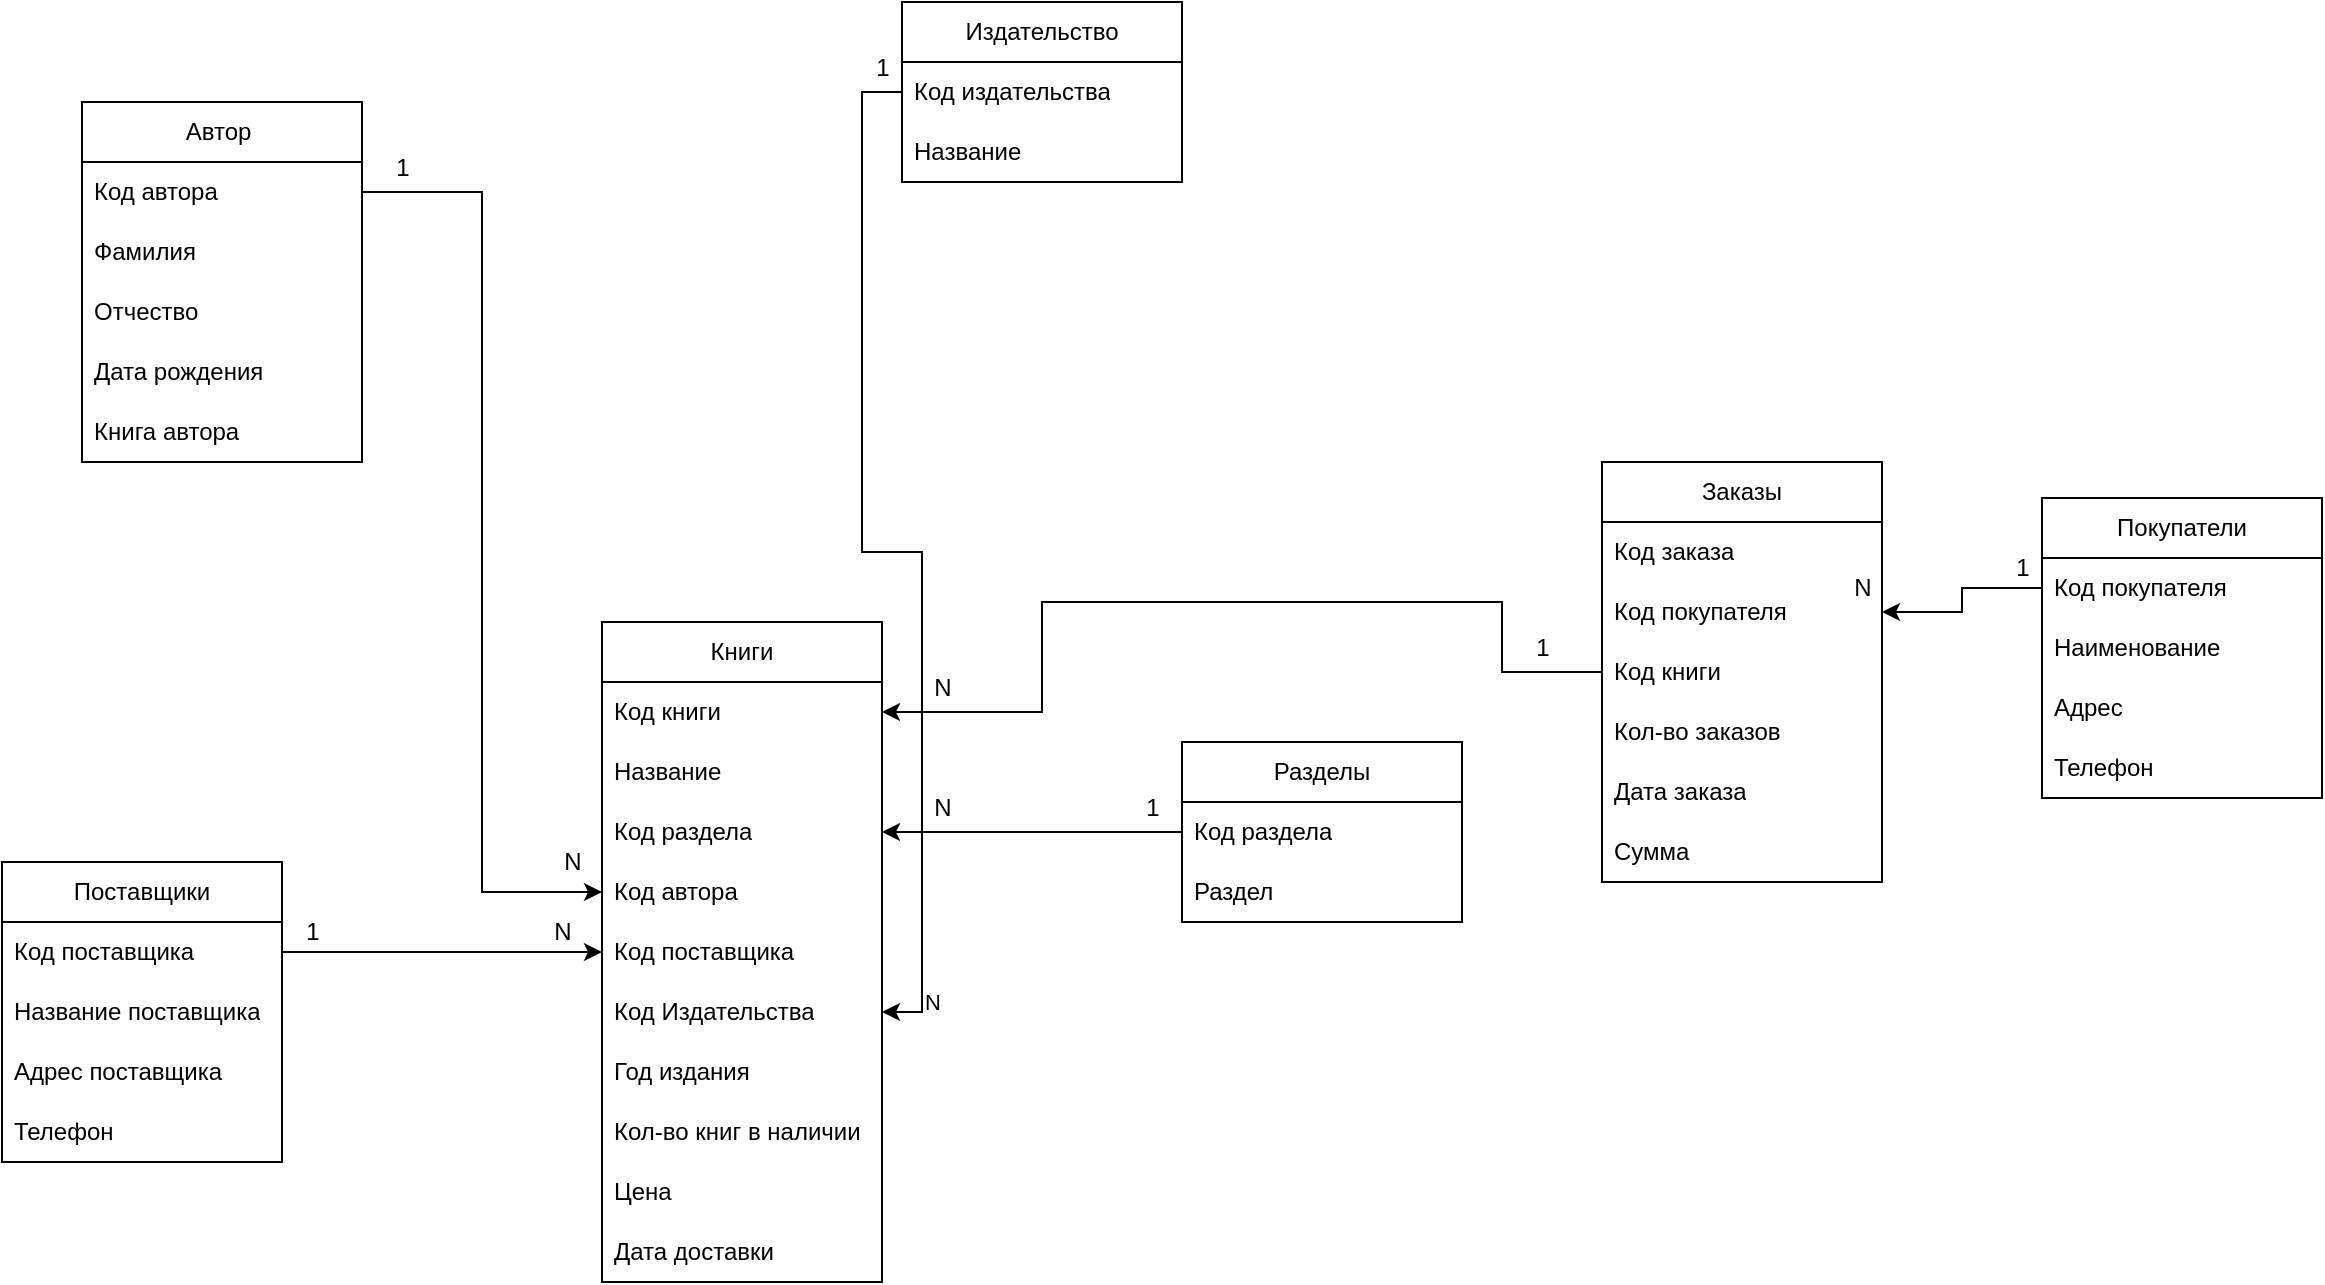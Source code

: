 <mxfile version="21.3.6" type="device">
  <diagram name="Страница 1" id="i4DIqPhwM-V_yDDg4ijD">
    <mxGraphModel dx="930" dy="729" grid="1" gridSize="10" guides="1" tooltips="1" connect="1" arrows="1" fold="1" page="1" pageScale="1" pageWidth="827" pageHeight="1169" math="0" shadow="0">
      <root>
        <mxCell id="0" />
        <mxCell id="1" parent="0" />
        <mxCell id="dmqqfnNcpuCNkVv88vEh-2" value="Автор&amp;nbsp;" style="swimlane;fontStyle=0;childLayout=stackLayout;horizontal=1;startSize=30;horizontalStack=0;resizeParent=1;resizeParentMax=0;resizeLast=0;collapsible=1;marginBottom=0;whiteSpace=wrap;html=1;" vertex="1" parent="1">
          <mxGeometry x="50" y="190" width="140" height="180" as="geometry" />
        </mxCell>
        <mxCell id="dmqqfnNcpuCNkVv88vEh-3" value="Код автора" style="text;strokeColor=none;fillColor=none;align=left;verticalAlign=middle;spacingLeft=4;spacingRight=4;overflow=hidden;points=[[0,0.5],[1,0.5]];portConstraint=eastwest;rotatable=0;whiteSpace=wrap;html=1;" vertex="1" parent="dmqqfnNcpuCNkVv88vEh-2">
          <mxGeometry y="30" width="140" height="30" as="geometry" />
        </mxCell>
        <mxCell id="dmqqfnNcpuCNkVv88vEh-4" value="Фамилия" style="text;strokeColor=none;fillColor=none;align=left;verticalAlign=middle;spacingLeft=4;spacingRight=4;overflow=hidden;points=[[0,0.5],[1,0.5]];portConstraint=eastwest;rotatable=0;whiteSpace=wrap;html=1;" vertex="1" parent="dmqqfnNcpuCNkVv88vEh-2">
          <mxGeometry y="60" width="140" height="30" as="geometry" />
        </mxCell>
        <mxCell id="dmqqfnNcpuCNkVv88vEh-5" value="Отчество" style="text;strokeColor=none;fillColor=none;align=left;verticalAlign=middle;spacingLeft=4;spacingRight=4;overflow=hidden;points=[[0,0.5],[1,0.5]];portConstraint=eastwest;rotatable=0;whiteSpace=wrap;html=1;" vertex="1" parent="dmqqfnNcpuCNkVv88vEh-2">
          <mxGeometry y="90" width="140" height="30" as="geometry" />
        </mxCell>
        <mxCell id="dmqqfnNcpuCNkVv88vEh-11" value="Дата рождения" style="text;strokeColor=none;fillColor=none;align=left;verticalAlign=middle;spacingLeft=4;spacingRight=4;overflow=hidden;points=[[0,0.5],[1,0.5]];portConstraint=eastwest;rotatable=0;whiteSpace=wrap;html=1;" vertex="1" parent="dmqqfnNcpuCNkVv88vEh-2">
          <mxGeometry y="120" width="140" height="30" as="geometry" />
        </mxCell>
        <mxCell id="dmqqfnNcpuCNkVv88vEh-12" value="Книга автора" style="text;strokeColor=none;fillColor=none;align=left;verticalAlign=middle;spacingLeft=4;spacingRight=4;overflow=hidden;points=[[0,0.5],[1,0.5]];portConstraint=eastwest;rotatable=0;whiteSpace=wrap;html=1;" vertex="1" parent="dmqqfnNcpuCNkVv88vEh-2">
          <mxGeometry y="150" width="140" height="30" as="geometry" />
        </mxCell>
        <mxCell id="dmqqfnNcpuCNkVv88vEh-7" value="Поставщики" style="swimlane;fontStyle=0;childLayout=stackLayout;horizontal=1;startSize=30;horizontalStack=0;resizeParent=1;resizeParentMax=0;resizeLast=0;collapsible=1;marginBottom=0;whiteSpace=wrap;html=1;" vertex="1" parent="1">
          <mxGeometry x="10" y="570" width="140" height="150" as="geometry" />
        </mxCell>
        <mxCell id="dmqqfnNcpuCNkVv88vEh-8" value="Код поставщика" style="text;strokeColor=none;fillColor=none;align=left;verticalAlign=middle;spacingLeft=4;spacingRight=4;overflow=hidden;points=[[0,0.5],[1,0.5]];portConstraint=eastwest;rotatable=0;whiteSpace=wrap;html=1;" vertex="1" parent="dmqqfnNcpuCNkVv88vEh-7">
          <mxGeometry y="30" width="140" height="30" as="geometry" />
        </mxCell>
        <mxCell id="dmqqfnNcpuCNkVv88vEh-9" value="Название поставщика" style="text;strokeColor=none;fillColor=none;align=left;verticalAlign=middle;spacingLeft=4;spacingRight=4;overflow=hidden;points=[[0,0.5],[1,0.5]];portConstraint=eastwest;rotatable=0;whiteSpace=wrap;html=1;" vertex="1" parent="dmqqfnNcpuCNkVv88vEh-7">
          <mxGeometry y="60" width="140" height="30" as="geometry" />
        </mxCell>
        <mxCell id="dmqqfnNcpuCNkVv88vEh-10" value="Адрес поставщика" style="text;strokeColor=none;fillColor=none;align=left;verticalAlign=middle;spacingLeft=4;spacingRight=4;overflow=hidden;points=[[0,0.5],[1,0.5]];portConstraint=eastwest;rotatable=0;whiteSpace=wrap;html=1;" vertex="1" parent="dmqqfnNcpuCNkVv88vEh-7">
          <mxGeometry y="90" width="140" height="30" as="geometry" />
        </mxCell>
        <mxCell id="dmqqfnNcpuCNkVv88vEh-13" value="Телефон" style="text;strokeColor=none;fillColor=none;align=left;verticalAlign=middle;spacingLeft=4;spacingRight=4;overflow=hidden;points=[[0,0.5],[1,0.5]];portConstraint=eastwest;rotatable=0;whiteSpace=wrap;html=1;" vertex="1" parent="dmqqfnNcpuCNkVv88vEh-7">
          <mxGeometry y="120" width="140" height="30" as="geometry" />
        </mxCell>
        <mxCell id="dmqqfnNcpuCNkVv88vEh-14" value="Книги" style="swimlane;fontStyle=0;childLayout=stackLayout;horizontal=1;startSize=30;horizontalStack=0;resizeParent=1;resizeParentMax=0;resizeLast=0;collapsible=1;marginBottom=0;whiteSpace=wrap;html=1;" vertex="1" parent="1">
          <mxGeometry x="310" y="450" width="140" height="330" as="geometry" />
        </mxCell>
        <mxCell id="dmqqfnNcpuCNkVv88vEh-15" value="Код книги" style="text;strokeColor=none;fillColor=none;align=left;verticalAlign=middle;spacingLeft=4;spacingRight=4;overflow=hidden;points=[[0,0.5],[1,0.5]];portConstraint=eastwest;rotatable=0;whiteSpace=wrap;html=1;" vertex="1" parent="dmqqfnNcpuCNkVv88vEh-14">
          <mxGeometry y="30" width="140" height="30" as="geometry" />
        </mxCell>
        <mxCell id="dmqqfnNcpuCNkVv88vEh-16" value="Название" style="text;strokeColor=none;fillColor=none;align=left;verticalAlign=middle;spacingLeft=4;spacingRight=4;overflow=hidden;points=[[0,0.5],[1,0.5]];portConstraint=eastwest;rotatable=0;whiteSpace=wrap;html=1;" vertex="1" parent="dmqqfnNcpuCNkVv88vEh-14">
          <mxGeometry y="60" width="140" height="30" as="geometry" />
        </mxCell>
        <mxCell id="dmqqfnNcpuCNkVv88vEh-17" value="Код раздела" style="text;strokeColor=none;fillColor=none;align=left;verticalAlign=middle;spacingLeft=4;spacingRight=4;overflow=hidden;points=[[0,0.5],[1,0.5]];portConstraint=eastwest;rotatable=0;whiteSpace=wrap;html=1;" vertex="1" parent="dmqqfnNcpuCNkVv88vEh-14">
          <mxGeometry y="90" width="140" height="30" as="geometry" />
        </mxCell>
        <mxCell id="dmqqfnNcpuCNkVv88vEh-24" value="Код автора" style="text;strokeColor=none;fillColor=none;align=left;verticalAlign=middle;spacingLeft=4;spacingRight=4;overflow=hidden;points=[[0,0.5],[1,0.5]];portConstraint=eastwest;rotatable=0;whiteSpace=wrap;html=1;" vertex="1" parent="dmqqfnNcpuCNkVv88vEh-14">
          <mxGeometry y="120" width="140" height="30" as="geometry" />
        </mxCell>
        <mxCell id="dmqqfnNcpuCNkVv88vEh-23" value="Код поставщика" style="text;strokeColor=none;fillColor=none;align=left;verticalAlign=middle;spacingLeft=4;spacingRight=4;overflow=hidden;points=[[0,0.5],[1,0.5]];portConstraint=eastwest;rotatable=0;whiteSpace=wrap;html=1;" vertex="1" parent="dmqqfnNcpuCNkVv88vEh-14">
          <mxGeometry y="150" width="140" height="30" as="geometry" />
        </mxCell>
        <mxCell id="dmqqfnNcpuCNkVv88vEh-22" value="Код Издательства" style="text;strokeColor=none;fillColor=none;align=left;verticalAlign=middle;spacingLeft=4;spacingRight=4;overflow=hidden;points=[[0,0.5],[1,0.5]];portConstraint=eastwest;rotatable=0;whiteSpace=wrap;html=1;" vertex="1" parent="dmqqfnNcpuCNkVv88vEh-14">
          <mxGeometry y="180" width="140" height="30" as="geometry" />
        </mxCell>
        <mxCell id="dmqqfnNcpuCNkVv88vEh-21" value="Год издания" style="text;strokeColor=none;fillColor=none;align=left;verticalAlign=middle;spacingLeft=4;spacingRight=4;overflow=hidden;points=[[0,0.5],[1,0.5]];portConstraint=eastwest;rotatable=0;whiteSpace=wrap;html=1;" vertex="1" parent="dmqqfnNcpuCNkVv88vEh-14">
          <mxGeometry y="210" width="140" height="30" as="geometry" />
        </mxCell>
        <mxCell id="dmqqfnNcpuCNkVv88vEh-20" value="Кол-во книг в наличии" style="text;strokeColor=none;fillColor=none;align=left;verticalAlign=middle;spacingLeft=4;spacingRight=4;overflow=hidden;points=[[0,0.5],[1,0.5]];portConstraint=eastwest;rotatable=0;whiteSpace=wrap;html=1;" vertex="1" parent="dmqqfnNcpuCNkVv88vEh-14">
          <mxGeometry y="240" width="140" height="30" as="geometry" />
        </mxCell>
        <mxCell id="dmqqfnNcpuCNkVv88vEh-19" value="Цена" style="text;strokeColor=none;fillColor=none;align=left;verticalAlign=middle;spacingLeft=4;spacingRight=4;overflow=hidden;points=[[0,0.5],[1,0.5]];portConstraint=eastwest;rotatable=0;whiteSpace=wrap;html=1;" vertex="1" parent="dmqqfnNcpuCNkVv88vEh-14">
          <mxGeometry y="270" width="140" height="30" as="geometry" />
        </mxCell>
        <mxCell id="dmqqfnNcpuCNkVv88vEh-18" value="Дата доставки" style="text;strokeColor=none;fillColor=none;align=left;verticalAlign=middle;spacingLeft=4;spacingRight=4;overflow=hidden;points=[[0,0.5],[1,0.5]];portConstraint=eastwest;rotatable=0;whiteSpace=wrap;html=1;" vertex="1" parent="dmqqfnNcpuCNkVv88vEh-14">
          <mxGeometry y="300" width="140" height="30" as="geometry" />
        </mxCell>
        <mxCell id="dmqqfnNcpuCNkVv88vEh-25" value="Издательство" style="swimlane;fontStyle=0;childLayout=stackLayout;horizontal=1;startSize=30;horizontalStack=0;resizeParent=1;resizeParentMax=0;resizeLast=0;collapsible=1;marginBottom=0;whiteSpace=wrap;html=1;" vertex="1" parent="1">
          <mxGeometry x="460" y="140" width="140" height="90" as="geometry" />
        </mxCell>
        <mxCell id="dmqqfnNcpuCNkVv88vEh-26" value="Код издательства" style="text;strokeColor=none;fillColor=none;align=left;verticalAlign=middle;spacingLeft=4;spacingRight=4;overflow=hidden;points=[[0,0.5],[1,0.5]];portConstraint=eastwest;rotatable=0;whiteSpace=wrap;html=1;" vertex="1" parent="dmqqfnNcpuCNkVv88vEh-25">
          <mxGeometry y="30" width="140" height="30" as="geometry" />
        </mxCell>
        <mxCell id="dmqqfnNcpuCNkVv88vEh-27" value="Название" style="text;strokeColor=none;fillColor=none;align=left;verticalAlign=middle;spacingLeft=4;spacingRight=4;overflow=hidden;points=[[0,0.5],[1,0.5]];portConstraint=eastwest;rotatable=0;whiteSpace=wrap;html=1;" vertex="1" parent="dmqqfnNcpuCNkVv88vEh-25">
          <mxGeometry y="60" width="140" height="30" as="geometry" />
        </mxCell>
        <mxCell id="dmqqfnNcpuCNkVv88vEh-29" value="Разделы" style="swimlane;fontStyle=0;childLayout=stackLayout;horizontal=1;startSize=30;horizontalStack=0;resizeParent=1;resizeParentMax=0;resizeLast=0;collapsible=1;marginBottom=0;whiteSpace=wrap;html=1;" vertex="1" parent="1">
          <mxGeometry x="600" y="510" width="140" height="90" as="geometry" />
        </mxCell>
        <mxCell id="dmqqfnNcpuCNkVv88vEh-30" value="Код раздела" style="text;strokeColor=none;fillColor=none;align=left;verticalAlign=middle;spacingLeft=4;spacingRight=4;overflow=hidden;points=[[0,0.5],[1,0.5]];portConstraint=eastwest;rotatable=0;whiteSpace=wrap;html=1;" vertex="1" parent="dmqqfnNcpuCNkVv88vEh-29">
          <mxGeometry y="30" width="140" height="30" as="geometry" />
        </mxCell>
        <mxCell id="dmqqfnNcpuCNkVv88vEh-31" value="Раздел" style="text;strokeColor=none;fillColor=none;align=left;verticalAlign=middle;spacingLeft=4;spacingRight=4;overflow=hidden;points=[[0,0.5],[1,0.5]];portConstraint=eastwest;rotatable=0;whiteSpace=wrap;html=1;" vertex="1" parent="dmqqfnNcpuCNkVv88vEh-29">
          <mxGeometry y="60" width="140" height="30" as="geometry" />
        </mxCell>
        <mxCell id="dmqqfnNcpuCNkVv88vEh-33" value="Заказы" style="swimlane;fontStyle=0;childLayout=stackLayout;horizontal=1;startSize=30;horizontalStack=0;resizeParent=1;resizeParentMax=0;resizeLast=0;collapsible=1;marginBottom=0;whiteSpace=wrap;html=1;" vertex="1" parent="1">
          <mxGeometry x="810" y="370" width="140" height="210" as="geometry" />
        </mxCell>
        <mxCell id="dmqqfnNcpuCNkVv88vEh-34" value="Код заказа" style="text;strokeColor=none;fillColor=none;align=left;verticalAlign=middle;spacingLeft=4;spacingRight=4;overflow=hidden;points=[[0,0.5],[1,0.5]];portConstraint=eastwest;rotatable=0;whiteSpace=wrap;html=1;" vertex="1" parent="dmqqfnNcpuCNkVv88vEh-33">
          <mxGeometry y="30" width="140" height="30" as="geometry" />
        </mxCell>
        <mxCell id="dmqqfnNcpuCNkVv88vEh-35" value="Код покупателя" style="text;strokeColor=none;fillColor=none;align=left;verticalAlign=middle;spacingLeft=4;spacingRight=4;overflow=hidden;points=[[0,0.5],[1,0.5]];portConstraint=eastwest;rotatable=0;whiteSpace=wrap;html=1;" vertex="1" parent="dmqqfnNcpuCNkVv88vEh-33">
          <mxGeometry y="60" width="140" height="30" as="geometry" />
        </mxCell>
        <mxCell id="dmqqfnNcpuCNkVv88vEh-36" value="Код книги" style="text;strokeColor=none;fillColor=none;align=left;verticalAlign=middle;spacingLeft=4;spacingRight=4;overflow=hidden;points=[[0,0.5],[1,0.5]];portConstraint=eastwest;rotatable=0;whiteSpace=wrap;html=1;" vertex="1" parent="dmqqfnNcpuCNkVv88vEh-33">
          <mxGeometry y="90" width="140" height="30" as="geometry" />
        </mxCell>
        <mxCell id="dmqqfnNcpuCNkVv88vEh-37" value="Кол-во заказов" style="text;strokeColor=none;fillColor=none;align=left;verticalAlign=middle;spacingLeft=4;spacingRight=4;overflow=hidden;points=[[0,0.5],[1,0.5]];portConstraint=eastwest;rotatable=0;whiteSpace=wrap;html=1;" vertex="1" parent="dmqqfnNcpuCNkVv88vEh-33">
          <mxGeometry y="120" width="140" height="30" as="geometry" />
        </mxCell>
        <mxCell id="dmqqfnNcpuCNkVv88vEh-39" value="Дата заказа" style="text;strokeColor=none;fillColor=none;align=left;verticalAlign=middle;spacingLeft=4;spacingRight=4;overflow=hidden;points=[[0,0.5],[1,0.5]];portConstraint=eastwest;rotatable=0;whiteSpace=wrap;html=1;" vertex="1" parent="dmqqfnNcpuCNkVv88vEh-33">
          <mxGeometry y="150" width="140" height="30" as="geometry" />
        </mxCell>
        <mxCell id="dmqqfnNcpuCNkVv88vEh-40" value="Сумма" style="text;strokeColor=none;fillColor=none;align=left;verticalAlign=middle;spacingLeft=4;spacingRight=4;overflow=hidden;points=[[0,0.5],[1,0.5]];portConstraint=eastwest;rotatable=0;whiteSpace=wrap;html=1;" vertex="1" parent="dmqqfnNcpuCNkVv88vEh-33">
          <mxGeometry y="180" width="140" height="30" as="geometry" />
        </mxCell>
        <mxCell id="dmqqfnNcpuCNkVv88vEh-41" value="Покупатели" style="swimlane;fontStyle=0;childLayout=stackLayout;horizontal=1;startSize=30;horizontalStack=0;resizeParent=1;resizeParentMax=0;resizeLast=0;collapsible=1;marginBottom=0;whiteSpace=wrap;html=1;" vertex="1" parent="1">
          <mxGeometry x="1030" y="388" width="140" height="150" as="geometry" />
        </mxCell>
        <mxCell id="dmqqfnNcpuCNkVv88vEh-42" value="Код покупателя" style="text;strokeColor=none;fillColor=none;align=left;verticalAlign=middle;spacingLeft=4;spacingRight=4;overflow=hidden;points=[[0,0.5],[1,0.5]];portConstraint=eastwest;rotatable=0;whiteSpace=wrap;html=1;" vertex="1" parent="dmqqfnNcpuCNkVv88vEh-41">
          <mxGeometry y="30" width="140" height="30" as="geometry" />
        </mxCell>
        <mxCell id="dmqqfnNcpuCNkVv88vEh-43" value="Наименование" style="text;strokeColor=none;fillColor=none;align=left;verticalAlign=middle;spacingLeft=4;spacingRight=4;overflow=hidden;points=[[0,0.5],[1,0.5]];portConstraint=eastwest;rotatable=0;whiteSpace=wrap;html=1;" vertex="1" parent="dmqqfnNcpuCNkVv88vEh-41">
          <mxGeometry y="60" width="140" height="30" as="geometry" />
        </mxCell>
        <mxCell id="dmqqfnNcpuCNkVv88vEh-44" value="Адрес" style="text;strokeColor=none;fillColor=none;align=left;verticalAlign=middle;spacingLeft=4;spacingRight=4;overflow=hidden;points=[[0,0.5],[1,0.5]];portConstraint=eastwest;rotatable=0;whiteSpace=wrap;html=1;" vertex="1" parent="dmqqfnNcpuCNkVv88vEh-41">
          <mxGeometry y="90" width="140" height="30" as="geometry" />
        </mxCell>
        <mxCell id="dmqqfnNcpuCNkVv88vEh-45" value="Телефон" style="text;strokeColor=none;fillColor=none;align=left;verticalAlign=middle;spacingLeft=4;spacingRight=4;overflow=hidden;points=[[0,0.5],[1,0.5]];portConstraint=eastwest;rotatable=0;whiteSpace=wrap;html=1;" vertex="1" parent="dmqqfnNcpuCNkVv88vEh-41">
          <mxGeometry y="120" width="140" height="30" as="geometry" />
        </mxCell>
        <mxCell id="dmqqfnNcpuCNkVv88vEh-46" style="edgeStyle=orthogonalEdgeStyle;rounded=0;orthogonalLoop=1;jettySize=auto;html=1;entryX=0;entryY=0.5;entryDx=0;entryDy=0;" edge="1" parent="1" source="dmqqfnNcpuCNkVv88vEh-3" target="dmqqfnNcpuCNkVv88vEh-24">
          <mxGeometry relative="1" as="geometry" />
        </mxCell>
        <mxCell id="dmqqfnNcpuCNkVv88vEh-47" value="1" style="text;html=1;align=center;verticalAlign=middle;resizable=0;points=[];autosize=1;strokeColor=none;fillColor=none;" vertex="1" parent="1">
          <mxGeometry x="195" y="208" width="30" height="30" as="geometry" />
        </mxCell>
        <mxCell id="dmqqfnNcpuCNkVv88vEh-48" value="N" style="text;html=1;align=center;verticalAlign=middle;resizable=0;points=[];autosize=1;strokeColor=none;fillColor=none;" vertex="1" parent="1">
          <mxGeometry x="280" y="555" width="30" height="30" as="geometry" />
        </mxCell>
        <mxCell id="dmqqfnNcpuCNkVv88vEh-49" style="edgeStyle=orthogonalEdgeStyle;rounded=0;orthogonalLoop=1;jettySize=auto;html=1;entryX=0;entryY=0.5;entryDx=0;entryDy=0;" edge="1" parent="1" source="dmqqfnNcpuCNkVv88vEh-8" target="dmqqfnNcpuCNkVv88vEh-23">
          <mxGeometry relative="1" as="geometry" />
        </mxCell>
        <mxCell id="dmqqfnNcpuCNkVv88vEh-50" value="1" style="text;html=1;align=center;verticalAlign=middle;resizable=0;points=[];autosize=1;strokeColor=none;fillColor=none;" vertex="1" parent="1">
          <mxGeometry x="150" y="590" width="30" height="30" as="geometry" />
        </mxCell>
        <mxCell id="dmqqfnNcpuCNkVv88vEh-51" value="N" style="text;html=1;align=center;verticalAlign=middle;resizable=0;points=[];autosize=1;strokeColor=none;fillColor=none;" vertex="1" parent="1">
          <mxGeometry x="275" y="590" width="30" height="30" as="geometry" />
        </mxCell>
        <mxCell id="dmqqfnNcpuCNkVv88vEh-53" style="edgeStyle=orthogonalEdgeStyle;rounded=0;orthogonalLoop=1;jettySize=auto;html=1;entryX=1;entryY=0.5;entryDx=0;entryDy=0;" edge="1" parent="1" source="dmqqfnNcpuCNkVv88vEh-26" target="dmqqfnNcpuCNkVv88vEh-22">
          <mxGeometry relative="1" as="geometry" />
        </mxCell>
        <mxCell id="dmqqfnNcpuCNkVv88vEh-55" value="N" style="edgeLabel;html=1;align=center;verticalAlign=middle;resizable=0;points=[];" vertex="1" connectable="0" parent="dmqqfnNcpuCNkVv88vEh-53">
          <mxGeometry x="0.906" y="5" relative="1" as="geometry">
            <mxPoint as="offset" />
          </mxGeometry>
        </mxCell>
        <mxCell id="dmqqfnNcpuCNkVv88vEh-54" value="1" style="text;html=1;align=center;verticalAlign=middle;resizable=0;points=[];autosize=1;strokeColor=none;fillColor=none;" vertex="1" parent="1">
          <mxGeometry x="435" y="158" width="30" height="30" as="geometry" />
        </mxCell>
        <mxCell id="dmqqfnNcpuCNkVv88vEh-56" style="edgeStyle=orthogonalEdgeStyle;rounded=0;orthogonalLoop=1;jettySize=auto;html=1;entryX=1;entryY=0.5;entryDx=0;entryDy=0;" edge="1" parent="1" source="dmqqfnNcpuCNkVv88vEh-30" target="dmqqfnNcpuCNkVv88vEh-17">
          <mxGeometry relative="1" as="geometry" />
        </mxCell>
        <mxCell id="dmqqfnNcpuCNkVv88vEh-57" value="1" style="text;html=1;align=center;verticalAlign=middle;resizable=0;points=[];autosize=1;strokeColor=none;fillColor=none;" vertex="1" parent="1">
          <mxGeometry x="570" y="528" width="30" height="30" as="geometry" />
        </mxCell>
        <mxCell id="dmqqfnNcpuCNkVv88vEh-59" value="N" style="text;html=1;align=center;verticalAlign=middle;resizable=0;points=[];autosize=1;strokeColor=none;fillColor=none;" vertex="1" parent="1">
          <mxGeometry x="465" y="528" width="30" height="30" as="geometry" />
        </mxCell>
        <mxCell id="dmqqfnNcpuCNkVv88vEh-60" style="edgeStyle=orthogonalEdgeStyle;rounded=0;orthogonalLoop=1;jettySize=auto;html=1;entryX=1;entryY=0.5;entryDx=0;entryDy=0;" edge="1" parent="1" source="dmqqfnNcpuCNkVv88vEh-36" target="dmqqfnNcpuCNkVv88vEh-15">
          <mxGeometry relative="1" as="geometry">
            <Array as="points">
              <mxPoint x="760" y="475" />
              <mxPoint x="760" y="440" />
              <mxPoint x="530" y="440" />
              <mxPoint x="530" y="495" />
            </Array>
          </mxGeometry>
        </mxCell>
        <mxCell id="dmqqfnNcpuCNkVv88vEh-61" value="N&lt;br&gt;" style="text;html=1;align=center;verticalAlign=middle;resizable=0;points=[];autosize=1;strokeColor=none;fillColor=none;" vertex="1" parent="1">
          <mxGeometry x="465" y="468" width="30" height="30" as="geometry" />
        </mxCell>
        <mxCell id="dmqqfnNcpuCNkVv88vEh-62" value="1" style="text;html=1;align=center;verticalAlign=middle;resizable=0;points=[];autosize=1;strokeColor=none;fillColor=none;" vertex="1" parent="1">
          <mxGeometry x="765" y="448" width="30" height="30" as="geometry" />
        </mxCell>
        <mxCell id="dmqqfnNcpuCNkVv88vEh-63" style="edgeStyle=orthogonalEdgeStyle;rounded=0;orthogonalLoop=1;jettySize=auto;html=1;exitX=0;exitY=0.5;exitDx=0;exitDy=0;entryX=1;entryY=0.5;entryDx=0;entryDy=0;" edge="1" parent="1" source="dmqqfnNcpuCNkVv88vEh-42" target="dmqqfnNcpuCNkVv88vEh-35">
          <mxGeometry relative="1" as="geometry" />
        </mxCell>
        <mxCell id="dmqqfnNcpuCNkVv88vEh-64" value="N" style="text;html=1;align=center;verticalAlign=middle;resizable=0;points=[];autosize=1;strokeColor=none;fillColor=none;" vertex="1" parent="1">
          <mxGeometry x="925" y="418" width="30" height="30" as="geometry" />
        </mxCell>
        <mxCell id="dmqqfnNcpuCNkVv88vEh-65" value="1" style="text;html=1;align=center;verticalAlign=middle;resizable=0;points=[];autosize=1;strokeColor=none;fillColor=none;" vertex="1" parent="1">
          <mxGeometry x="1005" y="408" width="30" height="30" as="geometry" />
        </mxCell>
      </root>
    </mxGraphModel>
  </diagram>
</mxfile>
